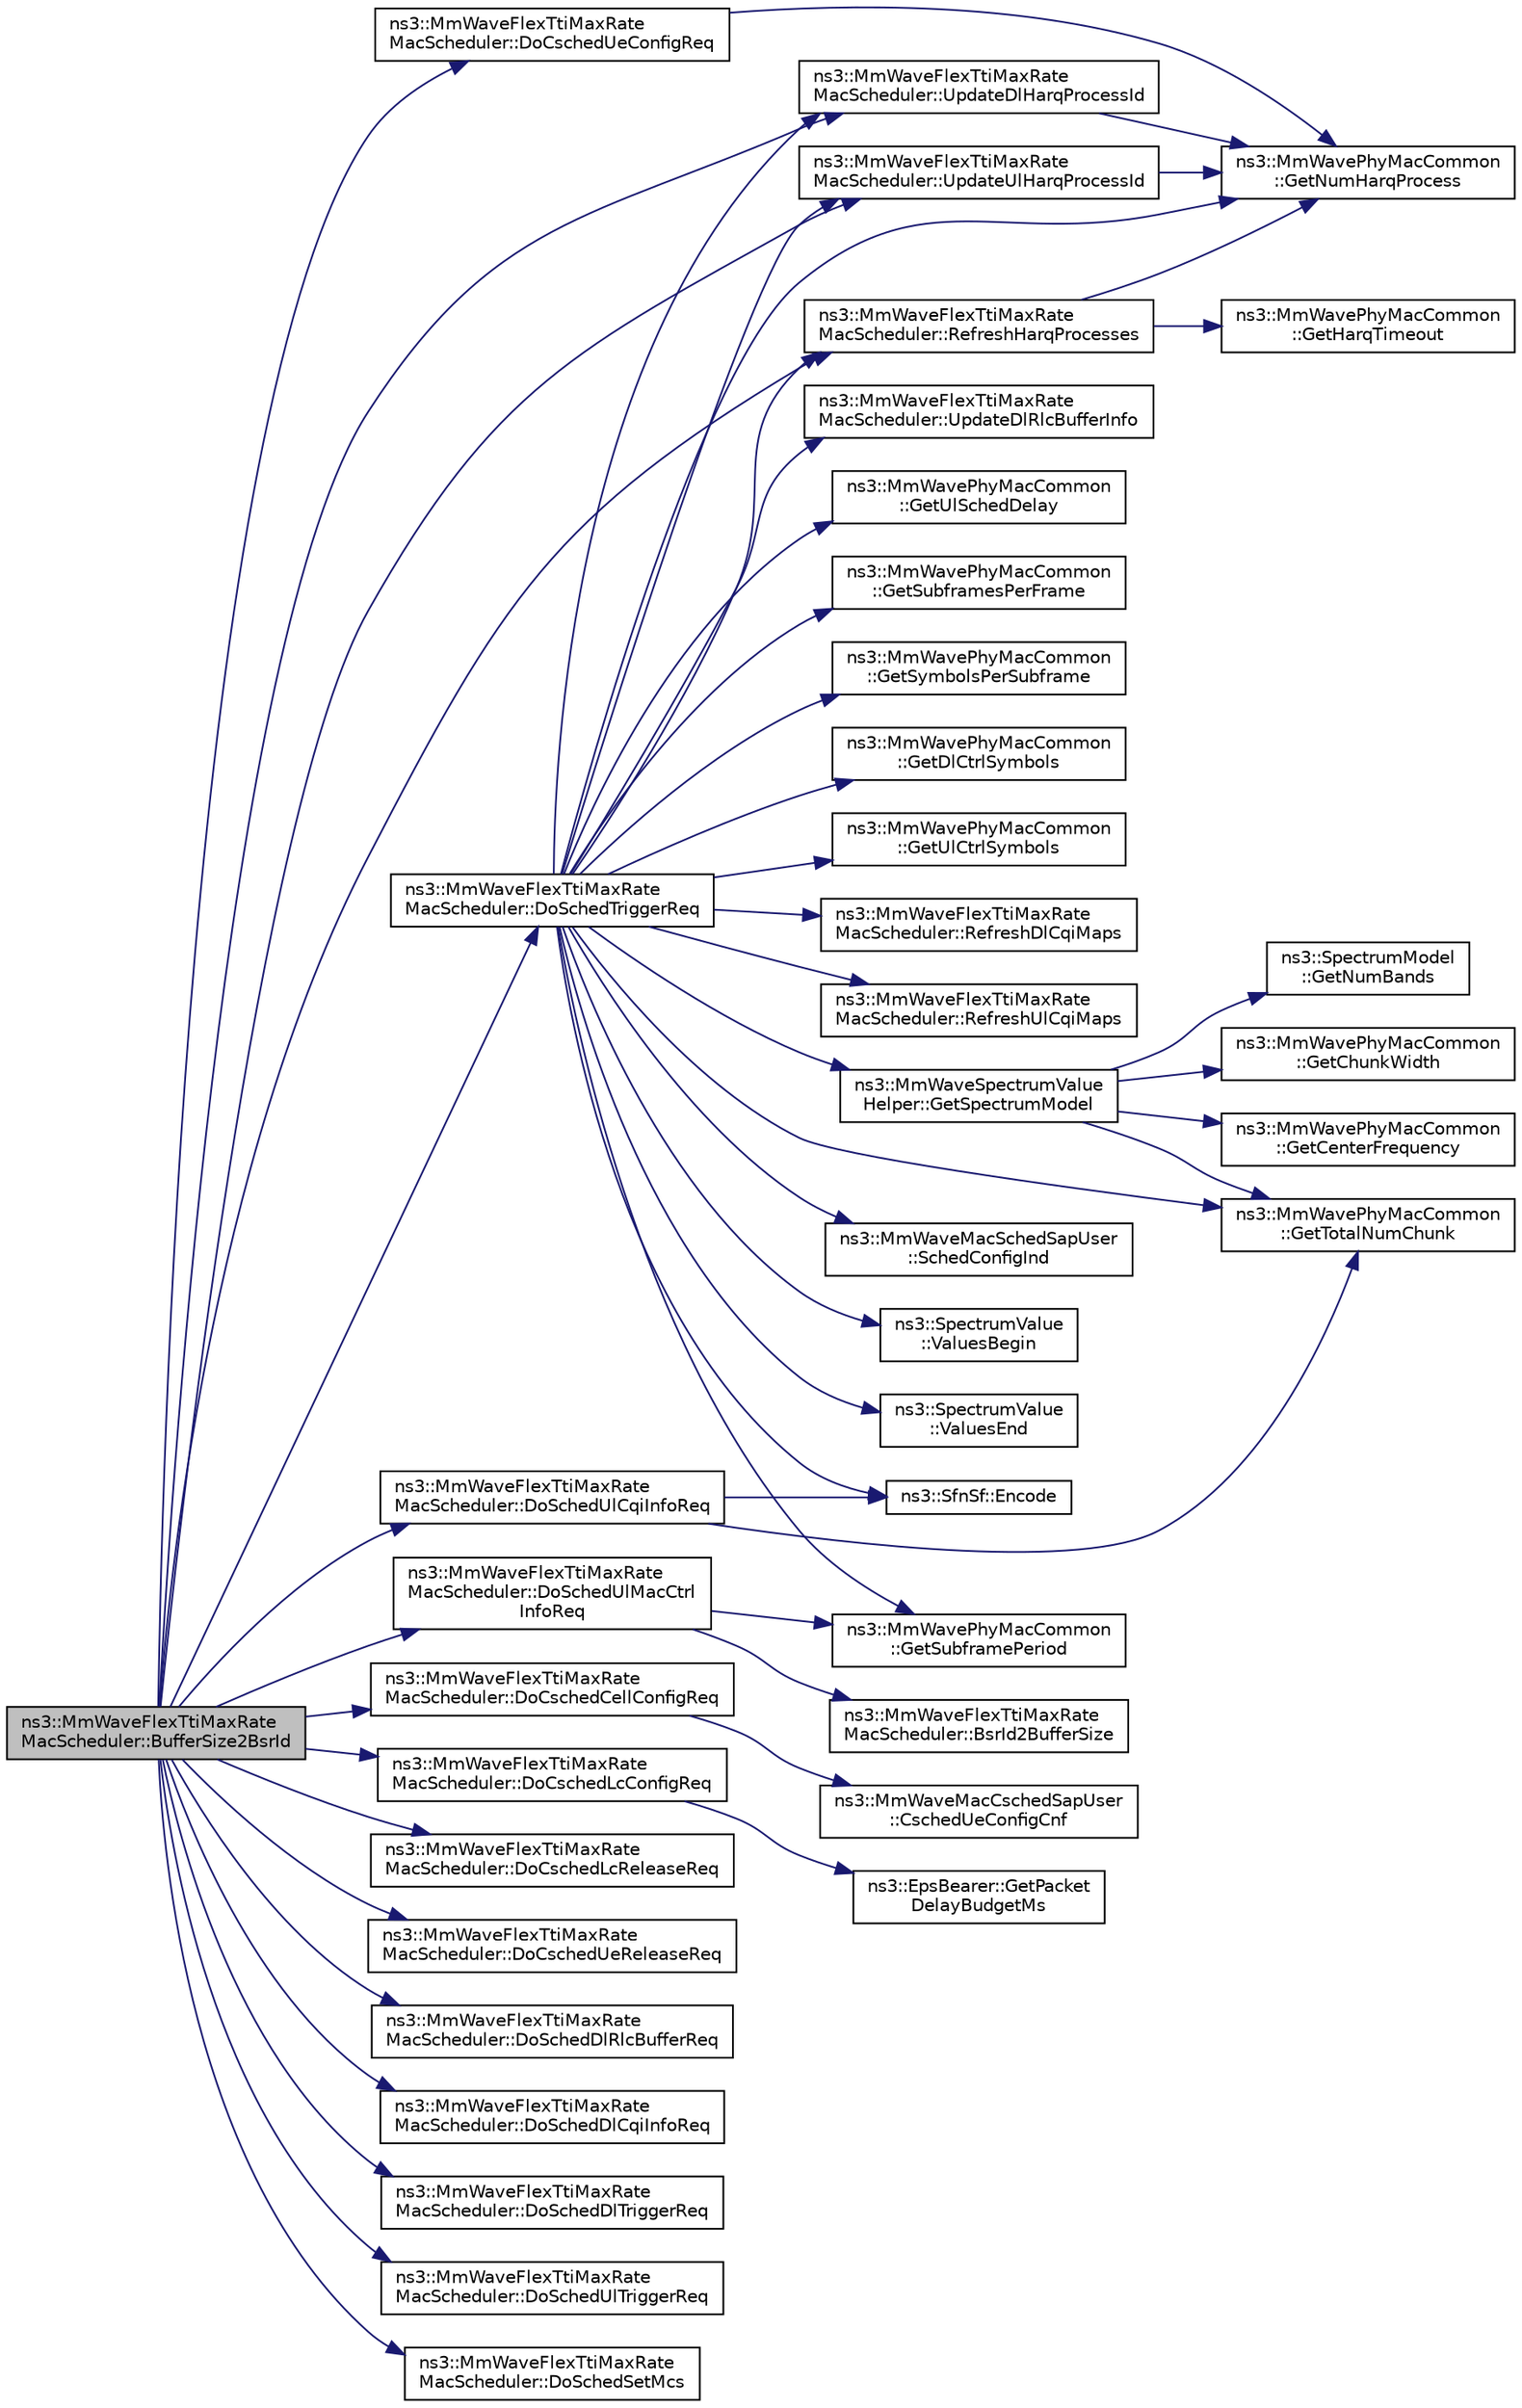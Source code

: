 digraph "ns3::MmWaveFlexTtiMaxRateMacScheduler::BufferSize2BsrId"
{
  edge [fontname="Helvetica",fontsize="10",labelfontname="Helvetica",labelfontsize="10"];
  node [fontname="Helvetica",fontsize="10",shape=record];
  rankdir="LR";
  Node1 [label="ns3::MmWaveFlexTtiMaxRate\lMacScheduler::BufferSize2BsrId",height=0.2,width=0.4,color="black", fillcolor="grey75", style="filled", fontcolor="black"];
  Node1 -> Node2 [color="midnightblue",fontsize="10",style="solid"];
  Node2 [label="ns3::MmWaveFlexTtiMaxRate\lMacScheduler::UpdateDlHarqProcessId",height=0.2,width=0.4,color="black", fillcolor="white", style="filled",URL="$df/d2a/classns3_1_1MmWaveFlexTtiMaxRateMacScheduler.html#aa3f1e6c0ad6c35889567f13e3d90ab6c"];
  Node2 -> Node3 [color="midnightblue",fontsize="10",style="solid"];
  Node3 [label="ns3::MmWavePhyMacCommon\l::GetNumHarqProcess",height=0.2,width=0.4,color="black", fillcolor="white", style="filled",URL="$df/df4/classns3_1_1MmWavePhyMacCommon.html#a40773d84172ebeb5aff125f56ebcc5ac"];
  Node1 -> Node4 [color="midnightblue",fontsize="10",style="solid"];
  Node4 [label="ns3::MmWaveFlexTtiMaxRate\lMacScheduler::UpdateUlHarqProcessId",height=0.2,width=0.4,color="black", fillcolor="white", style="filled",URL="$df/d2a/classns3_1_1MmWaveFlexTtiMaxRateMacScheduler.html#a2090c4af5019cdd2d914871e51d259f4"];
  Node4 -> Node3 [color="midnightblue",fontsize="10",style="solid"];
  Node1 -> Node5 [color="midnightblue",fontsize="10",style="solid"];
  Node5 [label="ns3::MmWaveFlexTtiMaxRate\lMacScheduler::DoCschedCellConfigReq",height=0.2,width=0.4,color="black", fillcolor="white", style="filled",URL="$df/d2a/classns3_1_1MmWaveFlexTtiMaxRateMacScheduler.html#aee37094f0a102854763045030a661dcf"];
  Node5 -> Node6 [color="midnightblue",fontsize="10",style="solid"];
  Node6 [label="ns3::MmWaveMacCschedSapUser\l::CschedUeConfigCnf",height=0.2,width=0.4,color="black", fillcolor="white", style="filled",URL="$d7/d6e/classns3_1_1MmWaveMacCschedSapUser.html#a7c6574b01ef6cfd72a3c027142dff19c"];
  Node1 -> Node7 [color="midnightblue",fontsize="10",style="solid"];
  Node7 [label="ns3::MmWaveFlexTtiMaxRate\lMacScheduler::DoCschedUeConfigReq",height=0.2,width=0.4,color="black", fillcolor="white", style="filled",URL="$df/d2a/classns3_1_1MmWaveFlexTtiMaxRateMacScheduler.html#a6dc756c88b56c51e4950312e1ed81fc9"];
  Node7 -> Node3 [color="midnightblue",fontsize="10",style="solid"];
  Node1 -> Node8 [color="midnightblue",fontsize="10",style="solid"];
  Node8 [label="ns3::MmWaveFlexTtiMaxRate\lMacScheduler::DoCschedLcConfigReq",height=0.2,width=0.4,color="black", fillcolor="white", style="filled",URL="$df/d2a/classns3_1_1MmWaveFlexTtiMaxRateMacScheduler.html#add97b4a8043fbd37ab04063ddae0b7c6"];
  Node8 -> Node9 [color="midnightblue",fontsize="10",style="solid"];
  Node9 [label="ns3::EpsBearer::GetPacket\lDelayBudgetMs",height=0.2,width=0.4,color="black", fillcolor="white", style="filled",URL="$de/d6a/structns3_1_1EpsBearer.html#a0f2f37b3f2d1dc3dcba4176651e3aec7"];
  Node1 -> Node10 [color="midnightblue",fontsize="10",style="solid"];
  Node10 [label="ns3::MmWaveFlexTtiMaxRate\lMacScheduler::DoCschedLcReleaseReq",height=0.2,width=0.4,color="black", fillcolor="white", style="filled",URL="$df/d2a/classns3_1_1MmWaveFlexTtiMaxRateMacScheduler.html#aff60f49eed2f06d25a3f3c2ff63d59c7"];
  Node1 -> Node11 [color="midnightblue",fontsize="10",style="solid"];
  Node11 [label="ns3::MmWaveFlexTtiMaxRate\lMacScheduler::DoCschedUeReleaseReq",height=0.2,width=0.4,color="black", fillcolor="white", style="filled",URL="$df/d2a/classns3_1_1MmWaveFlexTtiMaxRateMacScheduler.html#a3ee8fe0b7ae6fafbb90e04206084e03c"];
  Node1 -> Node12 [color="midnightblue",fontsize="10",style="solid"];
  Node12 [label="ns3::MmWaveFlexTtiMaxRate\lMacScheduler::DoSchedDlRlcBufferReq",height=0.2,width=0.4,color="black", fillcolor="white", style="filled",URL="$df/d2a/classns3_1_1MmWaveFlexTtiMaxRateMacScheduler.html#aae6d8b64396c175f77f31e0c2e5a9dc3"];
  Node1 -> Node13 [color="midnightblue",fontsize="10",style="solid"];
  Node13 [label="ns3::MmWaveFlexTtiMaxRate\lMacScheduler::DoSchedDlCqiInfoReq",height=0.2,width=0.4,color="black", fillcolor="white", style="filled",URL="$df/d2a/classns3_1_1MmWaveFlexTtiMaxRateMacScheduler.html#a533ebafc2ddfa6623944dd311cdf7e43"];
  Node1 -> Node14 [color="midnightblue",fontsize="10",style="solid"];
  Node14 [label="ns3::MmWaveFlexTtiMaxRate\lMacScheduler::DoSchedUlCqiInfoReq",height=0.2,width=0.4,color="black", fillcolor="white", style="filled",URL="$df/d2a/classns3_1_1MmWaveFlexTtiMaxRateMacScheduler.html#ab50e9196163d98c7e6e9a292ddb48ab6"];
  Node14 -> Node15 [color="midnightblue",fontsize="10",style="solid"];
  Node15 [label="ns3::SfnSf::Encode",height=0.2,width=0.4,color="black", fillcolor="white", style="filled",URL="$d6/d81/structns3_1_1SfnSf.html#a9fff81b2b48af70c77e6b2c51d2fd43b"];
  Node14 -> Node16 [color="midnightblue",fontsize="10",style="solid"];
  Node16 [label="ns3::MmWavePhyMacCommon\l::GetTotalNumChunk",height=0.2,width=0.4,color="black", fillcolor="white", style="filled",URL="$df/df4/classns3_1_1MmWavePhyMacCommon.html#a97e82c809a351fea9d5058ac1bb4c3c6"];
  Node1 -> Node17 [color="midnightblue",fontsize="10",style="solid"];
  Node17 [label="ns3::MmWaveFlexTtiMaxRate\lMacScheduler::DoSchedUlMacCtrl\lInfoReq",height=0.2,width=0.4,color="black", fillcolor="white", style="filled",URL="$df/d2a/classns3_1_1MmWaveFlexTtiMaxRateMacScheduler.html#a082c056b7ce08a77bd3714e016a48c82"];
  Node17 -> Node18 [color="midnightblue",fontsize="10",style="solid"];
  Node18 [label="ns3::MmWaveFlexTtiMaxRate\lMacScheduler::BsrId2BufferSize",height=0.2,width=0.4,color="black", fillcolor="white", style="filled",URL="$df/d2a/classns3_1_1MmWaveFlexTtiMaxRateMacScheduler.html#a756194c4791d85b39382f9b242eadb4d"];
  Node17 -> Node19 [color="midnightblue",fontsize="10",style="solid"];
  Node19 [label="ns3::MmWavePhyMacCommon\l::GetSubframePeriod",height=0.2,width=0.4,color="black", fillcolor="white", style="filled",URL="$df/df4/classns3_1_1MmWavePhyMacCommon.html#a1d402260d29c8931dd3dde73b295e23d"];
  Node1 -> Node20 [color="midnightblue",fontsize="10",style="solid"];
  Node20 [label="ns3::MmWaveFlexTtiMaxRate\lMacScheduler::DoSchedTriggerReq",height=0.2,width=0.4,color="black", fillcolor="white", style="filled",URL="$df/d2a/classns3_1_1MmWaveFlexTtiMaxRateMacScheduler.html#a95557db5ab59c517ba7731564eabf609"];
  Node20 -> Node21 [color="midnightblue",fontsize="10",style="solid"];
  Node21 [label="ns3::MmWavePhyMacCommon\l::GetUlSchedDelay",height=0.2,width=0.4,color="black", fillcolor="white", style="filled",URL="$df/df4/classns3_1_1MmWavePhyMacCommon.html#afd70935ec71838fefe6a8e18198f19cb"];
  Node20 -> Node22 [color="midnightblue",fontsize="10",style="solid"];
  Node22 [label="ns3::MmWavePhyMacCommon\l::GetSubframesPerFrame",height=0.2,width=0.4,color="black", fillcolor="white", style="filled",URL="$df/df4/classns3_1_1MmWavePhyMacCommon.html#a3709cf52f6813eb8ad1af16d95082dc1"];
  Node20 -> Node23 [color="midnightblue",fontsize="10",style="solid"];
  Node23 [label="ns3::MmWavePhyMacCommon\l::GetSymbolsPerSubframe",height=0.2,width=0.4,color="black", fillcolor="white", style="filled",URL="$df/df4/classns3_1_1MmWavePhyMacCommon.html#a2fe835b76e3c689defa413e395cd10cb"];
  Node20 -> Node24 [color="midnightblue",fontsize="10",style="solid"];
  Node24 [label="ns3::MmWavePhyMacCommon\l::GetDlCtrlSymbols",height=0.2,width=0.4,color="black", fillcolor="white", style="filled",URL="$df/df4/classns3_1_1MmWavePhyMacCommon.html#a1be2da684374de93d7f501aab2441b5a"];
  Node20 -> Node25 [color="midnightblue",fontsize="10",style="solid"];
  Node25 [label="ns3::MmWavePhyMacCommon\l::GetUlCtrlSymbols",height=0.2,width=0.4,color="black", fillcolor="white", style="filled",URL="$df/df4/classns3_1_1MmWavePhyMacCommon.html#aa0bf8af14050bc5dc6513fbc86319a9b"];
  Node20 -> Node26 [color="midnightblue",fontsize="10",style="solid"];
  Node26 [label="ns3::MmWaveFlexTtiMaxRate\lMacScheduler::RefreshDlCqiMaps",height=0.2,width=0.4,color="black", fillcolor="white", style="filled",URL="$df/d2a/classns3_1_1MmWaveFlexTtiMaxRateMacScheduler.html#a6c22516f87400ded1150b2fa468e0d8e"];
  Node20 -> Node27 [color="midnightblue",fontsize="10",style="solid"];
  Node27 [label="ns3::MmWaveFlexTtiMaxRate\lMacScheduler::RefreshUlCqiMaps",height=0.2,width=0.4,color="black", fillcolor="white", style="filled",URL="$df/d2a/classns3_1_1MmWaveFlexTtiMaxRateMacScheduler.html#a9669a0f6636ea34d7f2d37628c33ad33"];
  Node20 -> Node28 [color="midnightblue",fontsize="10",style="solid"];
  Node28 [label="ns3::MmWaveFlexTtiMaxRate\lMacScheduler::RefreshHarqProcesses",height=0.2,width=0.4,color="black", fillcolor="white", style="filled",URL="$df/d2a/classns3_1_1MmWaveFlexTtiMaxRateMacScheduler.html#ac0f9ee760cb2fd3ffefd101c2e6234cd",tooltip="Refresh HARQ processes according to the timers. "];
  Node28 -> Node3 [color="midnightblue",fontsize="10",style="solid"];
  Node28 -> Node29 [color="midnightblue",fontsize="10",style="solid"];
  Node29 [label="ns3::MmWavePhyMacCommon\l::GetHarqTimeout",height=0.2,width=0.4,color="black", fillcolor="white", style="filled",URL="$df/df4/classns3_1_1MmWavePhyMacCommon.html#a6a3b10cda74091e0579e24e3b4dbad80"];
  Node20 -> Node30 [color="midnightblue",fontsize="10",style="solid"];
  Node30 [label="ns3::MmWaveMacSchedSapUser\l::SchedConfigInd",height=0.2,width=0.4,color="black", fillcolor="white", style="filled",URL="$d9/d4c/classns3_1_1MmWaveMacSchedSapUser.html#ac164dd52215c3924cf421b56089eece4"];
  Node20 -> Node19 [color="midnightblue",fontsize="10",style="solid"];
  Node20 -> Node31 [color="midnightblue",fontsize="10",style="solid"];
  Node31 [label="ns3::MmWaveSpectrumValue\lHelper::GetSpectrumModel",height=0.2,width=0.4,color="black", fillcolor="white", style="filled",URL="$d0/d63/classns3_1_1MmWaveSpectrumValueHelper.html#a23fc6693b28bb565a97768b536225b58"];
  Node31 -> Node32 [color="midnightblue",fontsize="10",style="solid"];
  Node32 [label="ns3::MmWavePhyMacCommon\l::GetCenterFrequency",height=0.2,width=0.4,color="black", fillcolor="white", style="filled",URL="$df/df4/classns3_1_1MmWavePhyMacCommon.html#a0850d2e37c7075b9bce242723b722019"];
  Node31 -> Node16 [color="midnightblue",fontsize="10",style="solid"];
  Node31 -> Node33 [color="midnightblue",fontsize="10",style="solid"];
  Node33 [label="ns3::SpectrumModel\l::GetNumBands",height=0.2,width=0.4,color="black", fillcolor="white", style="filled",URL="$d2/da4/classns3_1_1SpectrumModel.html#a07c4a1c2f963885dd7fef7f82b20e90b"];
  Node31 -> Node34 [color="midnightblue",fontsize="10",style="solid"];
  Node34 [label="ns3::MmWavePhyMacCommon\l::GetChunkWidth",height=0.2,width=0.4,color="black", fillcolor="white", style="filled",URL="$df/df4/classns3_1_1MmWavePhyMacCommon.html#acc801566d527f1893d67a618ea3be203"];
  Node20 -> Node35 [color="midnightblue",fontsize="10",style="solid"];
  Node35 [label="ns3::SpectrumValue\l::ValuesBegin",height=0.2,width=0.4,color="black", fillcolor="white", style="filled",URL="$d5/d6e/classns3_1_1SpectrumValue.html#a3b1adae7ee52561bf560d7b604d9947d"];
  Node20 -> Node16 [color="midnightblue",fontsize="10",style="solid"];
  Node20 -> Node36 [color="midnightblue",fontsize="10",style="solid"];
  Node36 [label="ns3::SpectrumValue\l::ValuesEnd",height=0.2,width=0.4,color="black", fillcolor="white", style="filled",URL="$d5/d6e/classns3_1_1SpectrumValue.html#aa0e76e888fc6cba3b01bf638b6c4567f"];
  Node20 -> Node2 [color="midnightblue",fontsize="10",style="solid"];
  Node20 -> Node3 [color="midnightblue",fontsize="10",style="solid"];
  Node20 -> Node37 [color="midnightblue",fontsize="10",style="solid"];
  Node37 [label="ns3::MmWaveFlexTtiMaxRate\lMacScheduler::UpdateDlRlcBufferInfo",height=0.2,width=0.4,color="black", fillcolor="white", style="filled",URL="$df/d2a/classns3_1_1MmWaveFlexTtiMaxRateMacScheduler.html#a446184ab542a4ed8d3c7725db38829bd"];
  Node20 -> Node4 [color="midnightblue",fontsize="10",style="solid"];
  Node20 -> Node15 [color="midnightblue",fontsize="10",style="solid"];
  Node1 -> Node38 [color="midnightblue",fontsize="10",style="solid"];
  Node38 [label="ns3::MmWaveFlexTtiMaxRate\lMacScheduler::DoSchedDlTriggerReq",height=0.2,width=0.4,color="black", fillcolor="white", style="filled",URL="$df/d2a/classns3_1_1MmWaveFlexTtiMaxRateMacScheduler.html#a6a4f88e80ab6931b8ab4fd75ab6305ee"];
  Node1 -> Node39 [color="midnightblue",fontsize="10",style="solid"];
  Node39 [label="ns3::MmWaveFlexTtiMaxRate\lMacScheduler::DoSchedUlTriggerReq",height=0.2,width=0.4,color="black", fillcolor="white", style="filled",URL="$df/d2a/classns3_1_1MmWaveFlexTtiMaxRateMacScheduler.html#a3e26532658c6cfc260732109be70745d"];
  Node1 -> Node40 [color="midnightblue",fontsize="10",style="solid"];
  Node40 [label="ns3::MmWaveFlexTtiMaxRate\lMacScheduler::DoSchedSetMcs",height=0.2,width=0.4,color="black", fillcolor="white", style="filled",URL="$df/d2a/classns3_1_1MmWaveFlexTtiMaxRateMacScheduler.html#a688c03b3022f145505b8a7e519925e5d"];
  Node1 -> Node28 [color="midnightblue",fontsize="10",style="solid"];
}
